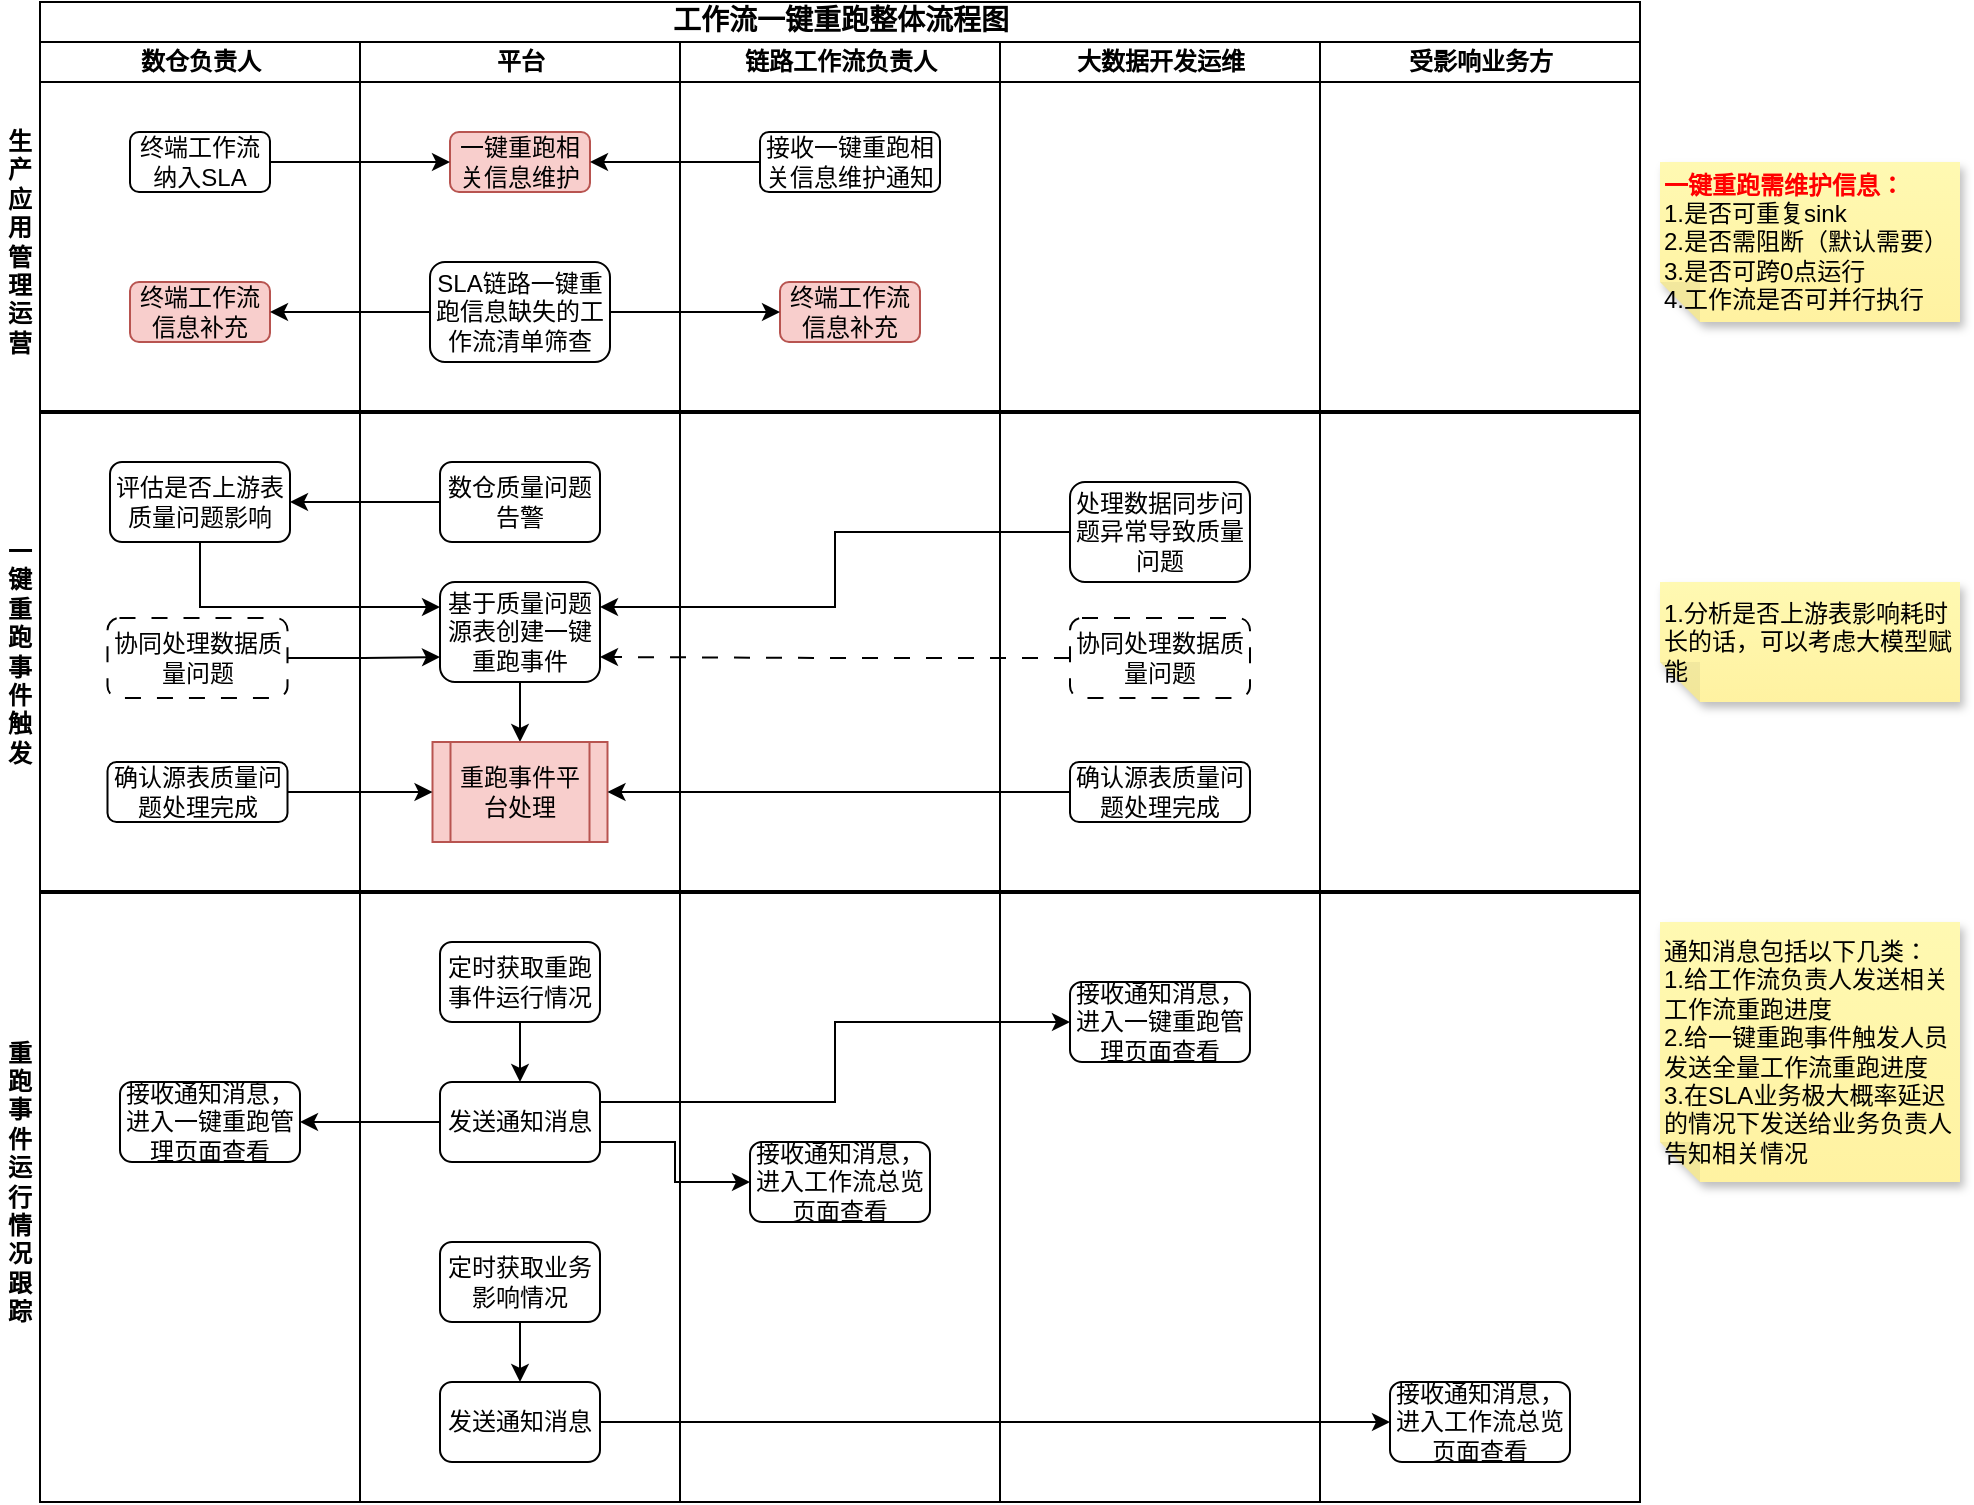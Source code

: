 <mxfile version="27.0.6" pages="2">
  <diagram name="整体流程图" id="74e2e168-ea6b-b213-b513-2b3c1d86103e">
    <mxGraphModel dx="976" dy="663" grid="1" gridSize="10" guides="1" tooltips="1" connect="1" arrows="1" fold="1" page="1" pageScale="1" pageWidth="1100" pageHeight="850" background="none" math="0" shadow="0">
      <root>
        <mxCell id="0" />
        <mxCell id="1" parent="0" />
        <mxCell id="77e6c97f196da883-1" value="&lt;font style=&quot;font-size: 14px;&quot;&gt;工作流一键重跑整体流程图&lt;/font&gt;" style="swimlane;html=1;childLayout=stackLayout;startSize=20;rounded=0;shadow=0;labelBackgroundColor=none;strokeWidth=1;fontFamily=Verdana;fontSize=8;align=center;" parent="1" vertex="1">
          <mxGeometry x="70" y="40" width="800" height="750" as="geometry" />
        </mxCell>
        <mxCell id="77e6c97f196da883-2" value="数仓负责人" style="swimlane;html=1;startSize=20;" parent="77e6c97f196da883-1" vertex="1">
          <mxGeometry y="20" width="160" height="730" as="geometry">
            <mxRectangle y="20" width="40" height="730" as="alternateBounds" />
          </mxGeometry>
        </mxCell>
        <mxCell id="UwnphVFc7vWF_-rA4-Z4-4" value="" style="line;strokeWidth=2;html=1;" parent="77e6c97f196da883-2" vertex="1">
          <mxGeometry y="180" width="800" height="10" as="geometry" />
        </mxCell>
        <mxCell id="UwnphVFc7vWF_-rA4-Z4-21" value="评估是否上游表质量问题影响" style="rounded=1;whiteSpace=wrap;html=1;" parent="77e6c97f196da883-2" vertex="1">
          <mxGeometry x="35" y="210" width="90" height="40" as="geometry" />
        </mxCell>
        <mxCell id="UwnphVFc7vWF_-rA4-Z4-32" value="" style="line;strokeWidth=2;html=1;" parent="77e6c97f196da883-2" vertex="1">
          <mxGeometry y="420" width="800" height="10" as="geometry" />
        </mxCell>
        <mxCell id="UwnphVFc7vWF_-rA4-Z4-35" value="协同处理数据质量问题" style="rounded=1;whiteSpace=wrap;html=1;dashed=1;dashPattern=8 8;" parent="77e6c97f196da883-2" vertex="1">
          <mxGeometry x="33.75" y="288" width="90" height="40" as="geometry" />
        </mxCell>
        <mxCell id="UwnphVFc7vWF_-rA4-Z4-38" value="终端工作流信息补充" style="rounded=1;whiteSpace=wrap;html=1;fillColor=#f8cecc;strokeColor=#b85450;" parent="77e6c97f196da883-2" vertex="1">
          <mxGeometry x="45" y="120" width="70" height="30" as="geometry" />
        </mxCell>
        <mxCell id="tIqKNLdl8SzdPP1GgJg1-2" value="确认源表质量问题处理完成" style="rounded=1;whiteSpace=wrap;html=1;" vertex="1" parent="77e6c97f196da883-2">
          <mxGeometry x="33.75" y="360" width="90" height="30" as="geometry" />
        </mxCell>
        <mxCell id="77e6c97f196da883-3" value="平台" style="swimlane;html=1;startSize=20;" parent="77e6c97f196da883-1" vertex="1">
          <mxGeometry x="160" y="20" width="160" height="730" as="geometry" />
        </mxCell>
        <mxCell id="UwnphVFc7vWF_-rA4-Z4-5" value="&lt;font style=&quot;font-size: 12px;&quot;&gt;终端工作流纳入SLA&lt;/font&gt;" style="rounded=1;whiteSpace=wrap;html=1;" parent="77e6c97f196da883-3" vertex="1">
          <mxGeometry x="-115" y="45" width="70" height="30" as="geometry" />
        </mxCell>
        <mxCell id="UwnphVFc7vWF_-rA4-Z4-10" value="一键重跑相关信息维护" style="rounded=1;whiteSpace=wrap;html=1;fillColor=#f8cecc;strokeColor=#b85450;" parent="77e6c97f196da883-3" vertex="1">
          <mxGeometry x="45" y="45" width="70" height="30" as="geometry" />
        </mxCell>
        <mxCell id="UwnphVFc7vWF_-rA4-Z4-11" style="edgeStyle=orthogonalEdgeStyle;rounded=0;orthogonalLoop=1;jettySize=auto;html=1;exitX=1;exitY=0.5;exitDx=0;exitDy=0;entryX=0;entryY=0.5;entryDx=0;entryDy=0;" parent="77e6c97f196da883-3" source="UwnphVFc7vWF_-rA4-Z4-5" target="UwnphVFc7vWF_-rA4-Z4-10" edge="1">
          <mxGeometry relative="1" as="geometry" />
        </mxCell>
        <mxCell id="UwnphVFc7vWF_-rA4-Z4-15" value="SLA链路一键重跑信息缺失的工作流清单筛查" style="rounded=1;whiteSpace=wrap;html=1;" parent="77e6c97f196da883-3" vertex="1">
          <mxGeometry x="35" y="110" width="90" height="50" as="geometry" />
        </mxCell>
        <mxCell id="UwnphVFc7vWF_-rA4-Z4-19" value="数仓质量问题告警" style="rounded=1;whiteSpace=wrap;html=1;" parent="77e6c97f196da883-3" vertex="1">
          <mxGeometry x="40" y="210" width="80" height="40" as="geometry" />
        </mxCell>
        <mxCell id="UwnphVFc7vWF_-rA4-Z4-29" style="edgeStyle=orthogonalEdgeStyle;rounded=0;orthogonalLoop=1;jettySize=auto;html=1;exitX=0.5;exitY=1;exitDx=0;exitDy=0;entryX=0.5;entryY=0;entryDx=0;entryDy=0;" parent="77e6c97f196da883-3" source="UwnphVFc7vWF_-rA4-Z4-23" target="UwnphVFc7vWF_-rA4-Z4-26" edge="1">
          <mxGeometry relative="1" as="geometry" />
        </mxCell>
        <mxCell id="UwnphVFc7vWF_-rA4-Z4-23" value="基于质量问题源表创建一键重跑事件" style="rounded=1;whiteSpace=wrap;html=1;" parent="77e6c97f196da883-3" vertex="1">
          <mxGeometry x="40" y="270" width="80" height="50" as="geometry" />
        </mxCell>
        <mxCell id="UwnphVFc7vWF_-rA4-Z4-26" value="重跑事件平台处理" style="shape=process;whiteSpace=wrap;html=1;backgroundOutline=1;fillColor=#f8cecc;strokeColor=#b85450;" parent="77e6c97f196da883-3" vertex="1">
          <mxGeometry x="36.25" y="350" width="87.5" height="50" as="geometry" />
        </mxCell>
        <mxCell id="hErEvMR3Qj0oLYBrE2He-2" style="edgeStyle=orthogonalEdgeStyle;rounded=0;orthogonalLoop=1;jettySize=auto;html=1;exitX=0;exitY=0.5;exitDx=0;exitDy=0;entryX=1;entryY=0.5;entryDx=0;entryDy=0;" edge="1" parent="77e6c97f196da883-3" source="8iGi2WlYscGCXDems2lE-1" target="UwnphVFc7vWF_-rA4-Z4-40">
          <mxGeometry relative="1" as="geometry" />
        </mxCell>
        <mxCell id="8iGi2WlYscGCXDems2lE-1" value="发送通知消息" style="rounded=1;whiteSpace=wrap;html=1;" parent="77e6c97f196da883-3" vertex="1">
          <mxGeometry x="40" y="520" width="80" height="40" as="geometry" />
        </mxCell>
        <mxCell id="UwnphVFc7vWF_-rA4-Z4-40" value="接收通知消息，进入一键重跑管理页面查看" style="rounded=1;whiteSpace=wrap;html=1;" parent="77e6c97f196da883-3" vertex="1">
          <mxGeometry x="-120" y="520" width="90" height="40" as="geometry" />
        </mxCell>
        <mxCell id="hErEvMR3Qj0oLYBrE2He-4" style="edgeStyle=orthogonalEdgeStyle;rounded=0;orthogonalLoop=1;jettySize=auto;html=1;exitX=0.5;exitY=1;exitDx=0;exitDy=0;entryX=0.5;entryY=0;entryDx=0;entryDy=0;" edge="1" parent="77e6c97f196da883-3" source="hErEvMR3Qj0oLYBrE2He-3" target="8iGi2WlYscGCXDems2lE-1">
          <mxGeometry relative="1" as="geometry" />
        </mxCell>
        <mxCell id="hErEvMR3Qj0oLYBrE2He-3" value="定时获取重跑事件运行情况" style="rounded=1;whiteSpace=wrap;html=1;" vertex="1" parent="77e6c97f196da883-3">
          <mxGeometry x="40" y="450" width="80" height="40" as="geometry" />
        </mxCell>
        <mxCell id="hErEvMR3Qj0oLYBrE2He-11" style="edgeStyle=orthogonalEdgeStyle;rounded=0;orthogonalLoop=1;jettySize=auto;html=1;exitX=0.5;exitY=1;exitDx=0;exitDy=0;entryX=0.5;entryY=0;entryDx=0;entryDy=0;" edge="1" parent="77e6c97f196da883-3" source="hErEvMR3Qj0oLYBrE2He-9" target="hErEvMR3Qj0oLYBrE2He-10">
          <mxGeometry relative="1" as="geometry" />
        </mxCell>
        <mxCell id="hErEvMR3Qj0oLYBrE2He-9" value="定时获取业务影响情况" style="rounded=1;whiteSpace=wrap;html=1;" vertex="1" parent="77e6c97f196da883-3">
          <mxGeometry x="40" y="600" width="80" height="40" as="geometry" />
        </mxCell>
        <mxCell id="hErEvMR3Qj0oLYBrE2He-10" value="发送通知消息" style="rounded=1;whiteSpace=wrap;html=1;" vertex="1" parent="77e6c97f196da883-3">
          <mxGeometry x="40" y="670" width="80" height="40" as="geometry" />
        </mxCell>
        <mxCell id="77e6c97f196da883-4" value="链路工作流负责人" style="swimlane;html=1;startSize=20;" parent="77e6c97f196da883-1" vertex="1">
          <mxGeometry x="320" y="20" width="160" height="730" as="geometry" />
        </mxCell>
        <mxCell id="UwnphVFc7vWF_-rA4-Z4-13" value="接收一键重跑相关信息维护通知" style="rounded=1;whiteSpace=wrap;html=1;" parent="77e6c97f196da883-4" vertex="1">
          <mxGeometry x="40" y="45" width="90" height="30" as="geometry" />
        </mxCell>
        <mxCell id="UwnphVFc7vWF_-rA4-Z4-37" value="终端工作流信息补充" style="rounded=1;whiteSpace=wrap;html=1;fillColor=#f8cecc;strokeColor=#b85450;" parent="77e6c97f196da883-4" vertex="1">
          <mxGeometry x="50" y="120" width="70" height="30" as="geometry" />
        </mxCell>
        <mxCell id="hErEvMR3Qj0oLYBrE2He-5" value="接收通知消息，进入工作流总览页面查看" style="rounded=1;whiteSpace=wrap;html=1;" vertex="1" parent="77e6c97f196da883-4">
          <mxGeometry x="35" y="550" width="90" height="40" as="geometry" />
        </mxCell>
        <mxCell id="77e6c97f196da883-5" value="大数据开发运维" style="swimlane;html=1;startSize=20;" parent="77e6c97f196da883-1" vertex="1">
          <mxGeometry x="480" y="20" width="160" height="730" as="geometry">
            <mxRectangle x="480" y="20" width="40" height="730" as="alternateBounds" />
          </mxGeometry>
        </mxCell>
        <mxCell id="UwnphVFc7vWF_-rA4-Z4-27" value="协同处理数据质量问题" style="rounded=1;whiteSpace=wrap;html=1;dashed=1;dashPattern=8 8;" parent="77e6c97f196da883-5" vertex="1">
          <mxGeometry x="35" y="288" width="90" height="40" as="geometry" />
        </mxCell>
        <mxCell id="UwnphVFc7vWF_-rA4-Z4-33" value="处理数据同步问题异常导致质量问题" style="rounded=1;whiteSpace=wrap;html=1;" parent="77e6c97f196da883-5" vertex="1">
          <mxGeometry x="35" y="220" width="90" height="50" as="geometry" />
        </mxCell>
        <mxCell id="hErEvMR3Qj0oLYBrE2He-7" value="接收通知消息，进入一键重跑管理页面查看" style="rounded=1;whiteSpace=wrap;html=1;" vertex="1" parent="77e6c97f196da883-5">
          <mxGeometry x="35" y="470" width="90" height="40" as="geometry" />
        </mxCell>
        <mxCell id="tIqKNLdl8SzdPP1GgJg1-1" value="确认源表质量问题处理完成" style="rounded=1;whiteSpace=wrap;html=1;" vertex="1" parent="77e6c97f196da883-5">
          <mxGeometry x="35" y="360" width="90" height="30" as="geometry" />
        </mxCell>
        <mxCell id="77e6c97f196da883-6" value="受影响业务方" style="swimlane;html=1;startSize=20;" parent="77e6c97f196da883-1" vertex="1">
          <mxGeometry x="640" y="20" width="160" height="730" as="geometry" />
        </mxCell>
        <mxCell id="hErEvMR3Qj0oLYBrE2He-13" value="接收通知消息，进入工作流总览页面查看" style="rounded=1;whiteSpace=wrap;html=1;" vertex="1" parent="77e6c97f196da883-6">
          <mxGeometry x="35" y="670" width="90" height="40" as="geometry" />
        </mxCell>
        <mxCell id="UwnphVFc7vWF_-rA4-Z4-14" style="edgeStyle=orthogonalEdgeStyle;rounded=0;orthogonalLoop=1;jettySize=auto;html=1;exitX=0;exitY=0.5;exitDx=0;exitDy=0;entryX=1;entryY=0.5;entryDx=0;entryDy=0;" parent="77e6c97f196da883-1" source="UwnphVFc7vWF_-rA4-Z4-13" target="UwnphVFc7vWF_-rA4-Z4-10" edge="1">
          <mxGeometry relative="1" as="geometry" />
        </mxCell>
        <mxCell id="UwnphVFc7vWF_-rA4-Z4-16" style="edgeStyle=orthogonalEdgeStyle;rounded=0;orthogonalLoop=1;jettySize=auto;html=1;exitX=0;exitY=0.5;exitDx=0;exitDy=0;entryX=1;entryY=0.5;entryDx=0;entryDy=0;" parent="77e6c97f196da883-1" source="UwnphVFc7vWF_-rA4-Z4-15" target="UwnphVFc7vWF_-rA4-Z4-38" edge="1">
          <mxGeometry relative="1" as="geometry">
            <mxPoint x="123.75" y="155" as="targetPoint" />
          </mxGeometry>
        </mxCell>
        <mxCell id="UwnphVFc7vWF_-rA4-Z4-18" style="edgeStyle=orthogonalEdgeStyle;rounded=0;orthogonalLoop=1;jettySize=auto;html=1;exitX=1;exitY=0.5;exitDx=0;exitDy=0;entryX=0;entryY=0.5;entryDx=0;entryDy=0;" parent="77e6c97f196da883-1" source="UwnphVFc7vWF_-rA4-Z4-15" target="UwnphVFc7vWF_-rA4-Z4-37" edge="1">
          <mxGeometry relative="1" as="geometry">
            <mxPoint x="361.25" y="155" as="targetPoint" />
          </mxGeometry>
        </mxCell>
        <mxCell id="UwnphVFc7vWF_-rA4-Z4-22" style="edgeStyle=orthogonalEdgeStyle;rounded=0;orthogonalLoop=1;jettySize=auto;html=1;exitX=0;exitY=0.5;exitDx=0;exitDy=0;entryX=1;entryY=0.5;entryDx=0;entryDy=0;" parent="77e6c97f196da883-1" source="UwnphVFc7vWF_-rA4-Z4-19" target="UwnphVFc7vWF_-rA4-Z4-21" edge="1">
          <mxGeometry relative="1" as="geometry" />
        </mxCell>
        <mxCell id="UwnphVFc7vWF_-rA4-Z4-25" style="edgeStyle=orthogonalEdgeStyle;rounded=0;orthogonalLoop=1;jettySize=auto;html=1;exitX=0.5;exitY=1;exitDx=0;exitDy=0;entryX=0;entryY=0.25;entryDx=0;entryDy=0;" parent="77e6c97f196da883-1" source="UwnphVFc7vWF_-rA4-Z4-21" target="UwnphVFc7vWF_-rA4-Z4-23" edge="1">
          <mxGeometry relative="1" as="geometry" />
        </mxCell>
        <mxCell id="UwnphVFc7vWF_-rA4-Z4-28" style="edgeStyle=orthogonalEdgeStyle;rounded=0;orthogonalLoop=1;jettySize=auto;html=1;entryX=1;entryY=0.75;entryDx=0;entryDy=0;dashed=1;dashPattern=8 8;" parent="77e6c97f196da883-1" source="UwnphVFc7vWF_-rA4-Z4-27" target="UwnphVFc7vWF_-rA4-Z4-23" edge="1">
          <mxGeometry relative="1" as="geometry" />
        </mxCell>
        <mxCell id="UwnphVFc7vWF_-rA4-Z4-34" style="edgeStyle=orthogonalEdgeStyle;rounded=0;orthogonalLoop=1;jettySize=auto;html=1;exitX=0;exitY=0.5;exitDx=0;exitDy=0;entryX=1;entryY=0.25;entryDx=0;entryDy=0;" parent="77e6c97f196da883-1" source="UwnphVFc7vWF_-rA4-Z4-33" target="UwnphVFc7vWF_-rA4-Z4-23" edge="1">
          <mxGeometry relative="1" as="geometry" />
        </mxCell>
        <mxCell id="UwnphVFc7vWF_-rA4-Z4-36" style="edgeStyle=orthogonalEdgeStyle;rounded=0;orthogonalLoop=1;jettySize=auto;html=1;exitX=1;exitY=0.5;exitDx=0;exitDy=0;entryX=0;entryY=0.75;entryDx=0;entryDy=0;" parent="77e6c97f196da883-1" source="UwnphVFc7vWF_-rA4-Z4-35" target="UwnphVFc7vWF_-rA4-Z4-23" edge="1">
          <mxGeometry relative="1" as="geometry" />
        </mxCell>
        <mxCell id="hErEvMR3Qj0oLYBrE2He-6" style="edgeStyle=orthogonalEdgeStyle;rounded=0;orthogonalLoop=1;jettySize=auto;html=1;exitX=1;exitY=0.75;exitDx=0;exitDy=0;entryX=0;entryY=0.5;entryDx=0;entryDy=0;" edge="1" parent="77e6c97f196da883-1" source="8iGi2WlYscGCXDems2lE-1" target="hErEvMR3Qj0oLYBrE2He-5">
          <mxGeometry relative="1" as="geometry" />
        </mxCell>
        <mxCell id="hErEvMR3Qj0oLYBrE2He-8" style="edgeStyle=orthogonalEdgeStyle;rounded=0;orthogonalLoop=1;jettySize=auto;html=1;exitX=1;exitY=0.25;exitDx=0;exitDy=0;entryX=0;entryY=0.5;entryDx=0;entryDy=0;" edge="1" parent="77e6c97f196da883-1" source="8iGi2WlYscGCXDems2lE-1" target="hErEvMR3Qj0oLYBrE2He-7">
          <mxGeometry relative="1" as="geometry" />
        </mxCell>
        <mxCell id="hErEvMR3Qj0oLYBrE2He-14" style="edgeStyle=orthogonalEdgeStyle;rounded=0;orthogonalLoop=1;jettySize=auto;html=1;exitX=1;exitY=0.5;exitDx=0;exitDy=0;entryX=0;entryY=0.5;entryDx=0;entryDy=0;" edge="1" parent="77e6c97f196da883-1" source="hErEvMR3Qj0oLYBrE2He-10" target="hErEvMR3Qj0oLYBrE2He-13">
          <mxGeometry relative="1" as="geometry" />
        </mxCell>
        <mxCell id="tIqKNLdl8SzdPP1GgJg1-3" style="edgeStyle=orthogonalEdgeStyle;rounded=0;orthogonalLoop=1;jettySize=auto;html=1;exitX=1;exitY=0.5;exitDx=0;exitDy=0;entryX=0;entryY=0.5;entryDx=0;entryDy=0;" edge="1" parent="77e6c97f196da883-1" source="tIqKNLdl8SzdPP1GgJg1-2" target="UwnphVFc7vWF_-rA4-Z4-26">
          <mxGeometry relative="1" as="geometry" />
        </mxCell>
        <mxCell id="tIqKNLdl8SzdPP1GgJg1-4" style="edgeStyle=orthogonalEdgeStyle;rounded=0;orthogonalLoop=1;jettySize=auto;html=1;exitX=0;exitY=0.5;exitDx=0;exitDy=0;entryX=1;entryY=0.5;entryDx=0;entryDy=0;" edge="1" parent="77e6c97f196da883-1" source="tIqKNLdl8SzdPP1GgJg1-1" target="UwnphVFc7vWF_-rA4-Z4-26">
          <mxGeometry relative="1" as="geometry" />
        </mxCell>
        <mxCell id="UwnphVFc7vWF_-rA4-Z4-6" value="生产应用管理运营" style="text;html=1;align=center;verticalAlign=middle;whiteSpace=wrap;rounded=0;fontStyle=1" parent="1" vertex="1">
          <mxGeometry x="50" y="100" width="20" height="120" as="geometry" />
        </mxCell>
        <mxCell id="UwnphVFc7vWF_-rA4-Z4-12" value="&lt;div&gt;&lt;b&gt;&lt;font style=&quot;color: rgb(255, 0, 0);&quot;&gt;一键重跑需维护信息：&lt;/font&gt;&lt;/b&gt;&lt;/div&gt;1.是否可重复sink&lt;div&gt;2.是否需阻断（默认需要）&lt;/div&gt;&lt;div&gt;3.是否可跨0点运行&lt;/div&gt;&lt;div&gt;4.工作流是否可并行执行&lt;/div&gt;" style="shape=note;whiteSpace=wrap;html=1;backgroundOutline=1;fontColor=#000000;darkOpacity=0.05;fillColor=#FFF9B2;strokeColor=none;fillStyle=solid;direction=west;gradientDirection=north;gradientColor=#FFF2A1;shadow=1;size=20;pointerEvents=1;align=left;" parent="1" vertex="1">
          <mxGeometry x="880" y="120" width="150" height="80" as="geometry" />
        </mxCell>
        <mxCell id="UwnphVFc7vWF_-rA4-Z4-20" value="一键重跑事件触发" style="text;html=1;align=center;verticalAlign=middle;whiteSpace=wrap;rounded=0;fontStyle=1" parent="1" vertex="1">
          <mxGeometry x="50" y="305" width="20" height="120" as="geometry" />
        </mxCell>
        <mxCell id="UwnphVFc7vWF_-rA4-Z4-24" value="&lt;div&gt;&lt;span style=&quot;background-color: transparent; color: light-dark(rgb(0, 0, 0), rgb(237, 237, 237));&quot;&gt;1.分析是否上游表影响耗时长的话，可以考虑大模型赋能&lt;/span&gt;&lt;/div&gt;" style="shape=note;whiteSpace=wrap;html=1;backgroundOutline=1;fontColor=#000000;darkOpacity=0.05;fillColor=#FFF9B2;strokeColor=none;fillStyle=solid;direction=west;gradientDirection=north;gradientColor=#FFF2A1;shadow=1;size=20;pointerEvents=1;align=left;" parent="1" vertex="1">
          <mxGeometry x="880" y="330" width="150" height="60" as="geometry" />
        </mxCell>
        <mxCell id="UwnphVFc7vWF_-rA4-Z4-39" value="重跑事件运行情况跟踪" style="text;html=1;align=center;verticalAlign=middle;whiteSpace=wrap;rounded=0;fontStyle=1" parent="1" vertex="1">
          <mxGeometry x="50" y="550" width="20" height="160" as="geometry" />
        </mxCell>
        <mxCell id="8iGi2WlYscGCXDems2lE-2" value="&lt;div&gt;&lt;span style=&quot;background-color: transparent; color: light-dark(rgb(0, 0, 0), rgb(237, 237, 237));&quot;&gt;通知消息包括以下几类：&lt;/span&gt;&lt;/div&gt;&lt;div&gt;&lt;span style=&quot;background-color: transparent; color: light-dark(rgb(0, 0, 0), rgb(237, 237, 237));&quot;&gt;1.给工作流负责人发送相关工作流重跑进度&lt;/span&gt;&lt;/div&gt;&lt;div&gt;&lt;span style=&quot;background-color: transparent; color: light-dark(rgb(0, 0, 0), rgb(237, 237, 237));&quot;&gt;2.给一键重跑事件触发人员发送全量工作流重跑进度&lt;/span&gt;&lt;/div&gt;&lt;div&gt;&lt;span style=&quot;background-color: transparent; color: light-dark(rgb(0, 0, 0), rgb(237, 237, 237));&quot;&gt;3.在SLA业务极大概率延迟的情况下发送给业务负责人告知相关情况&lt;/span&gt;&lt;/div&gt;" style="shape=note;whiteSpace=wrap;html=1;backgroundOutline=1;fontColor=#000000;darkOpacity=0.05;fillColor=#FFF9B2;strokeColor=none;fillStyle=solid;direction=west;gradientDirection=north;gradientColor=#FFF2A1;shadow=1;size=20;pointerEvents=1;align=left;" parent="1" vertex="1">
          <mxGeometry x="880" y="500" width="150" height="130" as="geometry" />
        </mxCell>
      </root>
    </mxGraphModel>
  </diagram>
  <diagram id="q83WON5WrZnE3uH8qYV3" name="重跑事件平台处理流程">
    <mxGraphModel dx="976" dy="663" grid="1" gridSize="10" guides="1" tooltips="1" connect="1" arrows="1" fold="1" page="1" pageScale="1" pageWidth="827" pageHeight="1169" math="0" shadow="0">
      <root>
        <mxCell id="0" />
        <mxCell id="1" parent="0" />
        <mxCell id="kfAiVIn5E3HIyMn63cn0-1" value="DDS" style="shape=umlLifeline;perimeter=lifelinePerimeter;whiteSpace=wrap;html=1;container=1;dropTarget=0;collapsible=0;recursiveResize=0;outlineConnect=0;portConstraint=eastwest;newEdgeStyle={&quot;curved&quot;:0,&quot;rounded&quot;:0};" vertex="1" parent="1">
          <mxGeometry x="50" y="80" width="100" height="560" as="geometry" />
        </mxCell>
        <mxCell id="3u95xN8mA3OFW8hFCvNc-1" value="" style="html=1;points=[[0,0,0,0,5],[0,1,0,0,-5],[1,0,0,0,5],[1,1,0,0,-5]];perimeter=orthogonalPerimeter;outlineConnect=0;targetShapes=umlLifeline;portConstraint=eastwest;newEdgeStyle={&quot;curved&quot;:0,&quot;rounded&quot;:0};" vertex="1" parent="kfAiVIn5E3HIyMn63cn0-1">
          <mxGeometry x="45" y="80" width="10" height="130" as="geometry" />
        </mxCell>
        <mxCell id="3u95xN8mA3OFW8hFCvNc-4" style="edgeStyle=orthogonalEdgeStyle;rounded=0;orthogonalLoop=1;jettySize=auto;html=1;curved=0;exitX=1;exitY=0;exitDx=0;exitDy=5;exitPerimeter=0;" edge="1" parent="kfAiVIn5E3HIyMn63cn0-1" source="3u95xN8mA3OFW8hFCvNc-1" target="3u95xN8mA3OFW8hFCvNc-1">
          <mxGeometry relative="1" as="geometry">
            <Array as="points">
              <mxPoint x="100" y="85" />
              <mxPoint x="100" y="120" />
            </Array>
          </mxGeometry>
        </mxCell>
        <mxCell id="3u95xN8mA3OFW8hFCvNc-5" value="重跑事件入库" style="edgeLabel;html=1;align=center;verticalAlign=middle;resizable=0;points=[];" vertex="1" connectable="0" parent="3u95xN8mA3OFW8hFCvNc-4">
          <mxGeometry x="-0.04" y="-1" relative="1" as="geometry">
            <mxPoint as="offset" />
          </mxGeometry>
        </mxCell>
        <mxCell id="HphhhKrc_mH6jl62a6AU-7" value="" style="html=1;points=[[0,0,0,0,5],[0,1,0,0,-5],[1,0,0,0,5],[1,1,0,0,-5]];perimeter=orthogonalPerimeter;outlineConnect=0;targetShapes=umlLifeline;portConstraint=eastwest;newEdgeStyle={&quot;curved&quot;:0,&quot;rounded&quot;:0};" vertex="1" parent="kfAiVIn5E3HIyMn63cn0-1">
          <mxGeometry x="45" y="250" width="10" height="50" as="geometry" />
        </mxCell>
        <mxCell id="HphhhKrc_mH6jl62a6AU-8" style="edgeStyle=orthogonalEdgeStyle;rounded=0;orthogonalLoop=1;jettySize=auto;html=1;curved=0;exitX=1;exitY=0;exitDx=0;exitDy=5;exitPerimeter=0;entryX=1;entryY=1;entryDx=0;entryDy=-5;entryPerimeter=0;" edge="1" parent="kfAiVIn5E3HIyMn63cn0-1" source="HphhhKrc_mH6jl62a6AU-7" target="HphhhKrc_mH6jl62a6AU-7">
          <mxGeometry relative="1" as="geometry">
            <Array as="points">
              <mxPoint x="100" y="255" />
              <mxPoint x="100" y="295" />
            </Array>
          </mxGeometry>
        </mxCell>
        <mxCell id="HphhhKrc_mH6jl62a6AU-9" value="链路工作流&lt;div&gt;分析+入库&lt;/div&gt;" style="edgeLabel;html=1;align=center;verticalAlign=middle;resizable=0;points=[];" vertex="1" connectable="0" parent="HphhhKrc_mH6jl62a6AU-8">
          <mxGeometry x="-0.008" y="-2" relative="1" as="geometry">
            <mxPoint as="offset" />
          </mxGeometry>
        </mxCell>
        <mxCell id="HphhhKrc_mH6jl62a6AU-13" value="" style="html=1;points=[[0,0,0,0,5],[0,1,0,0,-5],[1,0,0,0,5],[1,1,0,0,-5]];perimeter=orthogonalPerimeter;outlineConnect=0;targetShapes=umlLifeline;portConstraint=eastwest;newEdgeStyle={&quot;curved&quot;:0,&quot;rounded&quot;:0};" vertex="1" parent="kfAiVIn5E3HIyMn63cn0-1">
          <mxGeometry x="45" y="320" width="10" height="60" as="geometry" />
        </mxCell>
        <mxCell id="iNowl3a3jsab50SmKnq6-1" value="DCP" style="shape=umlLifeline;perimeter=lifelinePerimeter;whiteSpace=wrap;html=1;container=1;dropTarget=0;collapsible=0;recursiveResize=0;outlineConnect=0;portConstraint=eastwest;newEdgeStyle={&quot;curved&quot;:0,&quot;rounded&quot;:0};" vertex="1" parent="1">
          <mxGeometry x="250" y="80" width="100" height="560" as="geometry" />
        </mxCell>
        <mxCell id="3u95xN8mA3OFW8hFCvNc-2" value="" style="html=1;points=[[0,0,0,0,5],[0,1,0,0,-5],[1,0,0,0,5],[1,1,0,0,-5]];perimeter=orthogonalPerimeter;outlineConnect=0;targetShapes=umlLifeline;portConstraint=eastwest;newEdgeStyle={&quot;curved&quot;:0,&quot;rounded&quot;:0};" vertex="1" parent="iNowl3a3jsab50SmKnq6-1">
          <mxGeometry x="45" y="150" width="10" height="60" as="geometry" />
        </mxCell>
        <mxCell id="tc_u_J41_rcKGdiJdQ_t-2" style="edgeStyle=orthogonalEdgeStyle;rounded=0;orthogonalLoop=1;jettySize=auto;html=1;curved=0;entryX=0;entryY=0;entryDx=0;entryDy=5;entryPerimeter=0;" edge="1" parent="1" source="3u95xN8mA3OFW8hFCvNc-1" target="3u95xN8mA3OFW8hFCvNc-2">
          <mxGeometry relative="1" as="geometry">
            <mxPoint x="230" y="170" as="sourcePoint" />
            <Array as="points">
              <mxPoint x="150" y="235" />
              <mxPoint x="150" y="235" />
            </Array>
          </mxGeometry>
        </mxCell>
        <mxCell id="X834WamTD60w0pmPBRk2-1" value="查询某源表的下游&lt;div&gt;全链路工作流清单&lt;/div&gt;" style="edgeLabel;html=1;align=center;verticalAlign=middle;resizable=0;points=[];" vertex="1" connectable="0" parent="tc_u_J41_rcKGdiJdQ_t-2">
          <mxGeometry x="-0.011" y="1" relative="1" as="geometry">
            <mxPoint as="offset" />
          </mxGeometry>
        </mxCell>
        <mxCell id="X834WamTD60w0pmPBRk2-2" value="loop" style="shape=umlFrame;whiteSpace=wrap;html=1;pointerEvents=0;width=40;height=15;" vertex="1" parent="1">
          <mxGeometry x="120" y="210" width="400" height="100" as="geometry" />
        </mxCell>
        <mxCell id="X834WamTD60w0pmPBRk2-4" value="DMGNEW-DQL" style="shape=umlLifeline;perimeter=lifelinePerimeter;whiteSpace=wrap;html=1;container=1;dropTarget=0;collapsible=0;recursiveResize=0;outlineConnect=0;portConstraint=eastwest;newEdgeStyle={&quot;curved&quot;:0,&quot;rounded&quot;:0};" vertex="1" parent="1">
          <mxGeometry x="450" y="80" width="100" height="560" as="geometry" />
        </mxCell>
        <mxCell id="X834WamTD60w0pmPBRk2-5" value="" style="html=1;points=[[0,0,0,0,5],[0,1,0,0,-5],[1,0,0,0,5],[1,1,0,0,-5]];perimeter=orthogonalPerimeter;outlineConnect=0;targetShapes=umlLifeline;portConstraint=eastwest;newEdgeStyle={&quot;curved&quot;:0,&quot;rounded&quot;:0};" vertex="1" parent="X834WamTD60w0pmPBRk2-4">
          <mxGeometry x="45" y="150" width="10" height="60" as="geometry" />
        </mxCell>
        <mxCell id="X834WamTD60w0pmPBRk2-16" style="edgeStyle=orthogonalEdgeStyle;rounded=0;orthogonalLoop=1;jettySize=auto;html=1;curved=0;exitX=1;exitY=0;exitDx=0;exitDy=5;exitPerimeter=0;entryX=0;entryY=0;entryDx=0;entryDy=5;entryPerimeter=0;" edge="1" parent="1" source="3u95xN8mA3OFW8hFCvNc-2" target="X834WamTD60w0pmPBRk2-5">
          <mxGeometry relative="1" as="geometry" />
        </mxCell>
        <mxCell id="X834WamTD60w0pmPBRk2-17" value="查询下游数据血缘" style="edgeLabel;html=1;align=center;verticalAlign=middle;resizable=0;points=[];" vertex="1" connectable="0" parent="X834WamTD60w0pmPBRk2-16">
          <mxGeometry x="0.011" y="1" relative="1" as="geometry">
            <mxPoint as="offset" />
          </mxGeometry>
        </mxCell>
        <mxCell id="X834WamTD60w0pmPBRk2-18" style="edgeStyle=orthogonalEdgeStyle;rounded=0;orthogonalLoop=1;jettySize=auto;html=1;curved=0;exitX=0;exitY=1;exitDx=0;exitDy=-5;exitPerimeter=0;entryX=1;entryY=1;entryDx=0;entryDy=-5;entryPerimeter=0;" edge="1" parent="1" source="X834WamTD60w0pmPBRk2-5" target="3u95xN8mA3OFW8hFCvNc-2">
          <mxGeometry relative="1" as="geometry" />
        </mxCell>
        <mxCell id="X834WamTD60w0pmPBRk2-20" value="返回下游数据血缘" style="edgeLabel;html=1;align=center;verticalAlign=middle;resizable=0;points=[];" vertex="1" connectable="0" parent="X834WamTD60w0pmPBRk2-18">
          <mxGeometry x="0.011" y="-1" relative="1" as="geometry">
            <mxPoint as="offset" />
          </mxGeometry>
        </mxCell>
        <mxCell id="HphhhKrc_mH6jl62a6AU-5" style="edgeStyle=orthogonalEdgeStyle;rounded=0;orthogonalLoop=1;jettySize=auto;html=1;curved=0;exitX=0;exitY=1;exitDx=0;exitDy=-5;exitPerimeter=0;" edge="1" parent="1" source="3u95xN8mA3OFW8hFCvNc-2" target="3u95xN8mA3OFW8hFCvNc-1">
          <mxGeometry relative="1" as="geometry">
            <Array as="points">
              <mxPoint x="150" y="285" />
              <mxPoint x="150" y="285" />
            </Array>
          </mxGeometry>
        </mxCell>
        <mxCell id="HphhhKrc_mH6jl62a6AU-6" value="返回该源表的下游&lt;div&gt;全链路工作流清单&lt;/div&gt;" style="edgeLabel;html=1;align=center;verticalAlign=middle;resizable=0;points=[];" vertex="1" connectable="0" parent="HphhhKrc_mH6jl62a6AU-5">
          <mxGeometry relative="1" as="geometry">
            <mxPoint as="offset" />
          </mxGeometry>
        </mxCell>
        <mxCell id="HphhhKrc_mH6jl62a6AU-11" value="JDS" style="shape=umlLifeline;perimeter=lifelinePerimeter;whiteSpace=wrap;html=1;container=1;dropTarget=0;collapsible=0;recursiveResize=0;outlineConnect=0;portConstraint=eastwest;newEdgeStyle={&quot;curved&quot;:0,&quot;rounded&quot;:0};" vertex="1" parent="1">
          <mxGeometry x="650" y="80" width="100" height="560" as="geometry" />
        </mxCell>
        <mxCell id="HphhhKrc_mH6jl62a6AU-14" value="" style="html=1;points=[[0,0,0,0,5],[0,1,0,0,-5],[1,0,0,0,5],[1,1,0,0,-5]];perimeter=orthogonalPerimeter;outlineConnect=0;targetShapes=umlLifeline;portConstraint=eastwest;newEdgeStyle={&quot;curved&quot;:0,&quot;rounded&quot;:0};" vertex="1" parent="HphhhKrc_mH6jl62a6AU-11">
          <mxGeometry x="45" y="320" width="10" height="60" as="geometry" />
        </mxCell>
        <mxCell id="HphhhKrc_mH6jl62a6AU-19" style="edgeStyle=orthogonalEdgeStyle;rounded=0;orthogonalLoop=1;jettySize=auto;html=1;curved=0;exitX=1;exitY=0;exitDx=0;exitDy=5;exitPerimeter=0;" edge="1" parent="HphhhKrc_mH6jl62a6AU-11" source="HphhhKrc_mH6jl62a6AU-14" target="HphhhKrc_mH6jl62a6AU-14">
          <mxGeometry relative="1" as="geometry">
            <Array as="points">
              <mxPoint x="90" y="325" />
              <mxPoint x="90" y="360" />
            </Array>
          </mxGeometry>
        </mxCell>
        <mxCell id="HphhhKrc_mH6jl62a6AU-21" value="阻断处理" style="edgeLabel;html=1;align=center;verticalAlign=middle;resizable=0;points=[];" vertex="1" connectable="0" parent="HphhhKrc_mH6jl62a6AU-19">
          <mxGeometry x="-0.029" relative="1" as="geometry">
            <mxPoint as="offset" />
          </mxGeometry>
        </mxCell>
        <mxCell id="HphhhKrc_mH6jl62a6AU-15" style="edgeStyle=orthogonalEdgeStyle;rounded=0;orthogonalLoop=1;jettySize=auto;html=1;curved=0;exitX=1;exitY=0;exitDx=0;exitDy=5;exitPerimeter=0;entryX=0;entryY=0;entryDx=0;entryDy=5;entryPerimeter=0;" edge="1" parent="1" source="HphhhKrc_mH6jl62a6AU-13" target="HphhhKrc_mH6jl62a6AU-14">
          <mxGeometry relative="1" as="geometry" />
        </mxCell>
        <mxCell id="HphhhKrc_mH6jl62a6AU-16" value="下游工作流阻断：&lt;font style=&quot;color: rgb(255, 0, 0);&quot;&gt;运行中的KILL，未调度运行的临时下线&lt;/font&gt;" style="edgeLabel;html=1;align=center;verticalAlign=middle;resizable=0;points=[];" vertex="1" connectable="0" parent="HphhhKrc_mH6jl62a6AU-15">
          <mxGeometry x="0.003" y="1" relative="1" as="geometry">
            <mxPoint as="offset" />
          </mxGeometry>
        </mxCell>
        <mxCell id="HphhhKrc_mH6jl62a6AU-22" style="edgeStyle=orthogonalEdgeStyle;rounded=0;orthogonalLoop=1;jettySize=auto;html=1;curved=0;exitX=0;exitY=1;exitDx=0;exitDy=-5;exitPerimeter=0;" edge="1" parent="1" source="HphhhKrc_mH6jl62a6AU-14" target="HphhhKrc_mH6jl62a6AU-13">
          <mxGeometry relative="1" as="geometry">
            <Array as="points">
              <mxPoint x="250" y="455" />
              <mxPoint x="250" y="455" />
            </Array>
          </mxGeometry>
        </mxCell>
        <mxCell id="HphhhKrc_mH6jl62a6AU-23" value="阻断成功响应" style="edgeLabel;html=1;align=center;verticalAlign=middle;resizable=0;points=[];" vertex="1" connectable="0" parent="HphhhKrc_mH6jl62a6AU-22">
          <mxGeometry relative="1" as="geometry">
            <mxPoint as="offset" />
          </mxGeometry>
        </mxCell>
        <mxCell id="HphhhKrc_mH6jl62a6AU-24" value="基于生产应用运营管理维护的信息做分析" style="shape=note;whiteSpace=wrap;html=1;backgroundOutline=1;fontColor=#000000;darkOpacity=0.05;fillColor=#FFF9B2;strokeColor=none;fillStyle=solid;direction=west;gradientDirection=north;gradientColor=#FFF2A1;shadow=1;size=20;pointerEvents=1;align=left;" vertex="1" parent="1">
          <mxGeometry x="180" y="335" width="110" height="40" as="geometry" />
        </mxCell>
      </root>
    </mxGraphModel>
  </diagram>
</mxfile>
